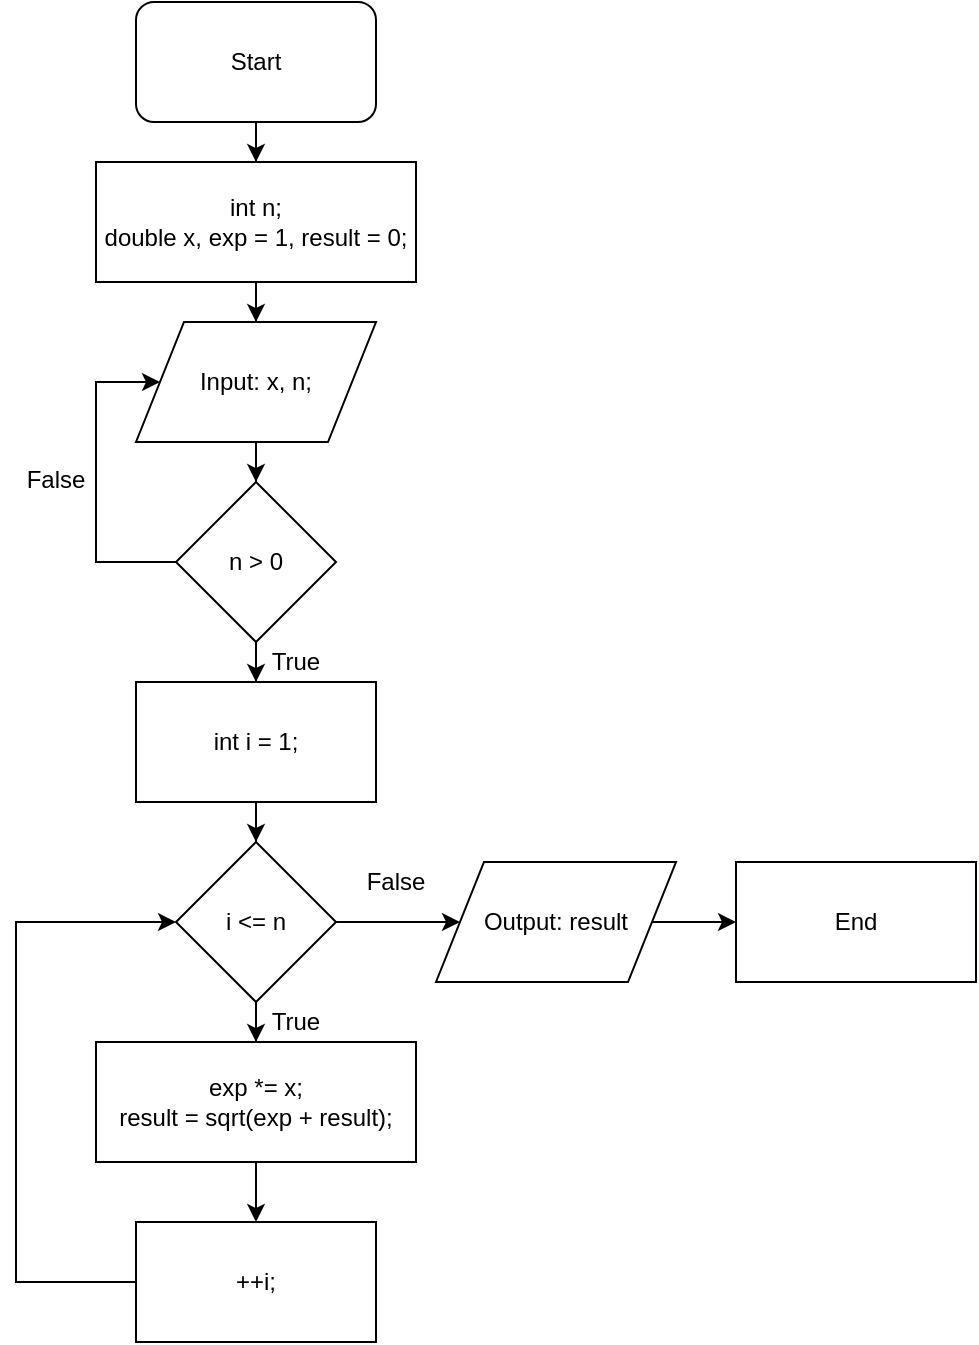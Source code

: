 <mxfile version="12.2.2" type="device" pages="1"><diagram id="we2pYH5lrfyI2j8ZZZJf" name="Page-1"><mxGraphModel dx="1105" dy="552" grid="1" gridSize="10" guides="1" tooltips="1" connect="1" arrows="1" fold="1" page="1" pageScale="1" pageWidth="850" pageHeight="1100" math="0" shadow="0"><root><mxCell id="0"/><mxCell id="1" parent="0"/><mxCell id="VyM7vuMeYR2YOEWUgbg2-13" value="" style="edgeStyle=orthogonalEdgeStyle;rounded=0;orthogonalLoop=1;jettySize=auto;html=1;" edge="1" parent="1" source="VyM7vuMeYR2YOEWUgbg2-1" target="VyM7vuMeYR2YOEWUgbg2-3"><mxGeometry relative="1" as="geometry"/></mxCell><mxCell id="VyM7vuMeYR2YOEWUgbg2-1" value="Start" style="rounded=1;whiteSpace=wrap;html=1;" vertex="1" parent="1"><mxGeometry x="20" y="20" width="120" height="60" as="geometry"/></mxCell><mxCell id="VyM7vuMeYR2YOEWUgbg2-14" value="" style="edgeStyle=orthogonalEdgeStyle;rounded=0;orthogonalLoop=1;jettySize=auto;html=1;" edge="1" parent="1" source="VyM7vuMeYR2YOEWUgbg2-3" target="VyM7vuMeYR2YOEWUgbg2-5"><mxGeometry relative="1" as="geometry"/></mxCell><mxCell id="VyM7vuMeYR2YOEWUgbg2-3" value="int n;&lt;br&gt;double x, exp = 1, result = 0;" style="rounded=0;whiteSpace=wrap;html=1;" vertex="1" parent="1"><mxGeometry y="100" width="160" height="60" as="geometry"/></mxCell><mxCell id="VyM7vuMeYR2YOEWUgbg2-15" value="" style="edgeStyle=orthogonalEdgeStyle;rounded=0;orthogonalLoop=1;jettySize=auto;html=1;" edge="1" parent="1" source="VyM7vuMeYR2YOEWUgbg2-5" target="VyM7vuMeYR2YOEWUgbg2-6"><mxGeometry relative="1" as="geometry"/></mxCell><mxCell id="VyM7vuMeYR2YOEWUgbg2-5" value="Input: x, n;" style="shape=parallelogram;perimeter=parallelogramPerimeter;whiteSpace=wrap;html=1;" vertex="1" parent="1"><mxGeometry x="20" y="180" width="120" height="60" as="geometry"/></mxCell><mxCell id="VyM7vuMeYR2YOEWUgbg2-16" value="" style="edgeStyle=orthogonalEdgeStyle;rounded=0;orthogonalLoop=1;jettySize=auto;html=1;" edge="1" parent="1" source="VyM7vuMeYR2YOEWUgbg2-6" target="VyM7vuMeYR2YOEWUgbg2-7"><mxGeometry relative="1" as="geometry"/></mxCell><mxCell id="VyM7vuMeYR2YOEWUgbg2-23" value="" style="edgeStyle=orthogonalEdgeStyle;rounded=0;orthogonalLoop=1;jettySize=auto;html=1;entryX=0;entryY=0.5;entryDx=0;entryDy=0;" edge="1" parent="1" source="VyM7vuMeYR2YOEWUgbg2-6" target="VyM7vuMeYR2YOEWUgbg2-5"><mxGeometry relative="1" as="geometry"><mxPoint x="-40" y="300" as="targetPoint"/><Array as="points"><mxPoint y="300"/><mxPoint y="210"/></Array></mxGeometry></mxCell><mxCell id="VyM7vuMeYR2YOEWUgbg2-6" value="n &amp;gt; 0" style="rhombus;whiteSpace=wrap;html=1;" vertex="1" parent="1"><mxGeometry x="40" y="260" width="80" height="80" as="geometry"/></mxCell><mxCell id="VyM7vuMeYR2YOEWUgbg2-17" value="" style="edgeStyle=orthogonalEdgeStyle;rounded=0;orthogonalLoop=1;jettySize=auto;html=1;" edge="1" parent="1" source="VyM7vuMeYR2YOEWUgbg2-7" target="VyM7vuMeYR2YOEWUgbg2-8"><mxGeometry relative="1" as="geometry"/></mxCell><mxCell id="VyM7vuMeYR2YOEWUgbg2-7" value="int i = 1;" style="rounded=0;whiteSpace=wrap;html=1;" vertex="1" parent="1"><mxGeometry x="20" y="360" width="120" height="60" as="geometry"/></mxCell><mxCell id="VyM7vuMeYR2YOEWUgbg2-18" value="" style="edgeStyle=orthogonalEdgeStyle;rounded=0;orthogonalLoop=1;jettySize=auto;html=1;" edge="1" parent="1" source="VyM7vuMeYR2YOEWUgbg2-8" target="VyM7vuMeYR2YOEWUgbg2-9"><mxGeometry relative="1" as="geometry"/></mxCell><mxCell id="VyM7vuMeYR2YOEWUgbg2-29" value="" style="edgeStyle=orthogonalEdgeStyle;rounded=0;orthogonalLoop=1;jettySize=auto;html=1;" edge="1" parent="1" source="VyM7vuMeYR2YOEWUgbg2-8" target="VyM7vuMeYR2YOEWUgbg2-11"><mxGeometry relative="1" as="geometry"/></mxCell><mxCell id="VyM7vuMeYR2YOEWUgbg2-8" value="i &amp;lt;= n" style="rhombus;whiteSpace=wrap;html=1;" vertex="1" parent="1"><mxGeometry x="40" y="440" width="80" height="80" as="geometry"/></mxCell><mxCell id="VyM7vuMeYR2YOEWUgbg2-19" value="" style="edgeStyle=orthogonalEdgeStyle;rounded=0;orthogonalLoop=1;jettySize=auto;html=1;" edge="1" parent="1" source="VyM7vuMeYR2YOEWUgbg2-9" target="VyM7vuMeYR2YOEWUgbg2-10"><mxGeometry relative="1" as="geometry"/></mxCell><mxCell id="VyM7vuMeYR2YOEWUgbg2-9" value="exp *= x;&lt;br&gt;result = sqrt(exp + result);" style="rounded=0;whiteSpace=wrap;html=1;" vertex="1" parent="1"><mxGeometry y="540" width="160" height="60" as="geometry"/></mxCell><mxCell id="VyM7vuMeYR2YOEWUgbg2-25" value="" style="edgeStyle=orthogonalEdgeStyle;rounded=0;orthogonalLoop=1;jettySize=auto;html=1;entryX=0;entryY=0.5;entryDx=0;entryDy=0;" edge="1" parent="1" source="VyM7vuMeYR2YOEWUgbg2-10" target="VyM7vuMeYR2YOEWUgbg2-8"><mxGeometry relative="1" as="geometry"><mxPoint x="-60" y="660" as="targetPoint"/><Array as="points"><mxPoint x="-40" y="660"/><mxPoint x="-40" y="480"/></Array></mxGeometry></mxCell><mxCell id="VyM7vuMeYR2YOEWUgbg2-10" value="++i;" style="rounded=0;whiteSpace=wrap;html=1;" vertex="1" parent="1"><mxGeometry x="20" y="630" width="120" height="60" as="geometry"/></mxCell><mxCell id="VyM7vuMeYR2YOEWUgbg2-21" value="" style="edgeStyle=orthogonalEdgeStyle;rounded=0;orthogonalLoop=1;jettySize=auto;html=1;" edge="1" parent="1" source="VyM7vuMeYR2YOEWUgbg2-11" target="VyM7vuMeYR2YOEWUgbg2-12"><mxGeometry relative="1" as="geometry"/></mxCell><mxCell id="VyM7vuMeYR2YOEWUgbg2-11" value="Output: result" style="shape=parallelogram;perimeter=parallelogramPerimeter;whiteSpace=wrap;html=1;" vertex="1" parent="1"><mxGeometry x="170" y="450" width="120" height="60" as="geometry"/></mxCell><mxCell id="VyM7vuMeYR2YOEWUgbg2-12" value="End" style="rounded=0;whiteSpace=wrap;html=1;" vertex="1" parent="1"><mxGeometry x="320" y="450" width="120" height="60" as="geometry"/></mxCell><mxCell id="VyM7vuMeYR2YOEWUgbg2-26" value="True" style="text;html=1;strokeColor=none;fillColor=none;align=center;verticalAlign=middle;whiteSpace=wrap;rounded=0;" vertex="1" parent="1"><mxGeometry x="80" y="340" width="40" height="20" as="geometry"/></mxCell><mxCell id="VyM7vuMeYR2YOEWUgbg2-27" value="True" style="text;html=1;strokeColor=none;fillColor=none;align=center;verticalAlign=middle;whiteSpace=wrap;rounded=0;" vertex="1" parent="1"><mxGeometry x="80" y="520" width="40" height="20" as="geometry"/></mxCell><mxCell id="VyM7vuMeYR2YOEWUgbg2-31" value="False" style="text;html=1;strokeColor=none;fillColor=none;align=center;verticalAlign=middle;whiteSpace=wrap;rounded=0;" vertex="1" parent="1"><mxGeometry x="-40" y="249" width="40" height="20" as="geometry"/></mxCell><mxCell id="VyM7vuMeYR2YOEWUgbg2-32" value="False" style="text;html=1;strokeColor=none;fillColor=none;align=center;verticalAlign=middle;whiteSpace=wrap;rounded=0;" vertex="1" parent="1"><mxGeometry x="130" y="450" width="40" height="20" as="geometry"/></mxCell></root></mxGraphModel></diagram></mxfile>